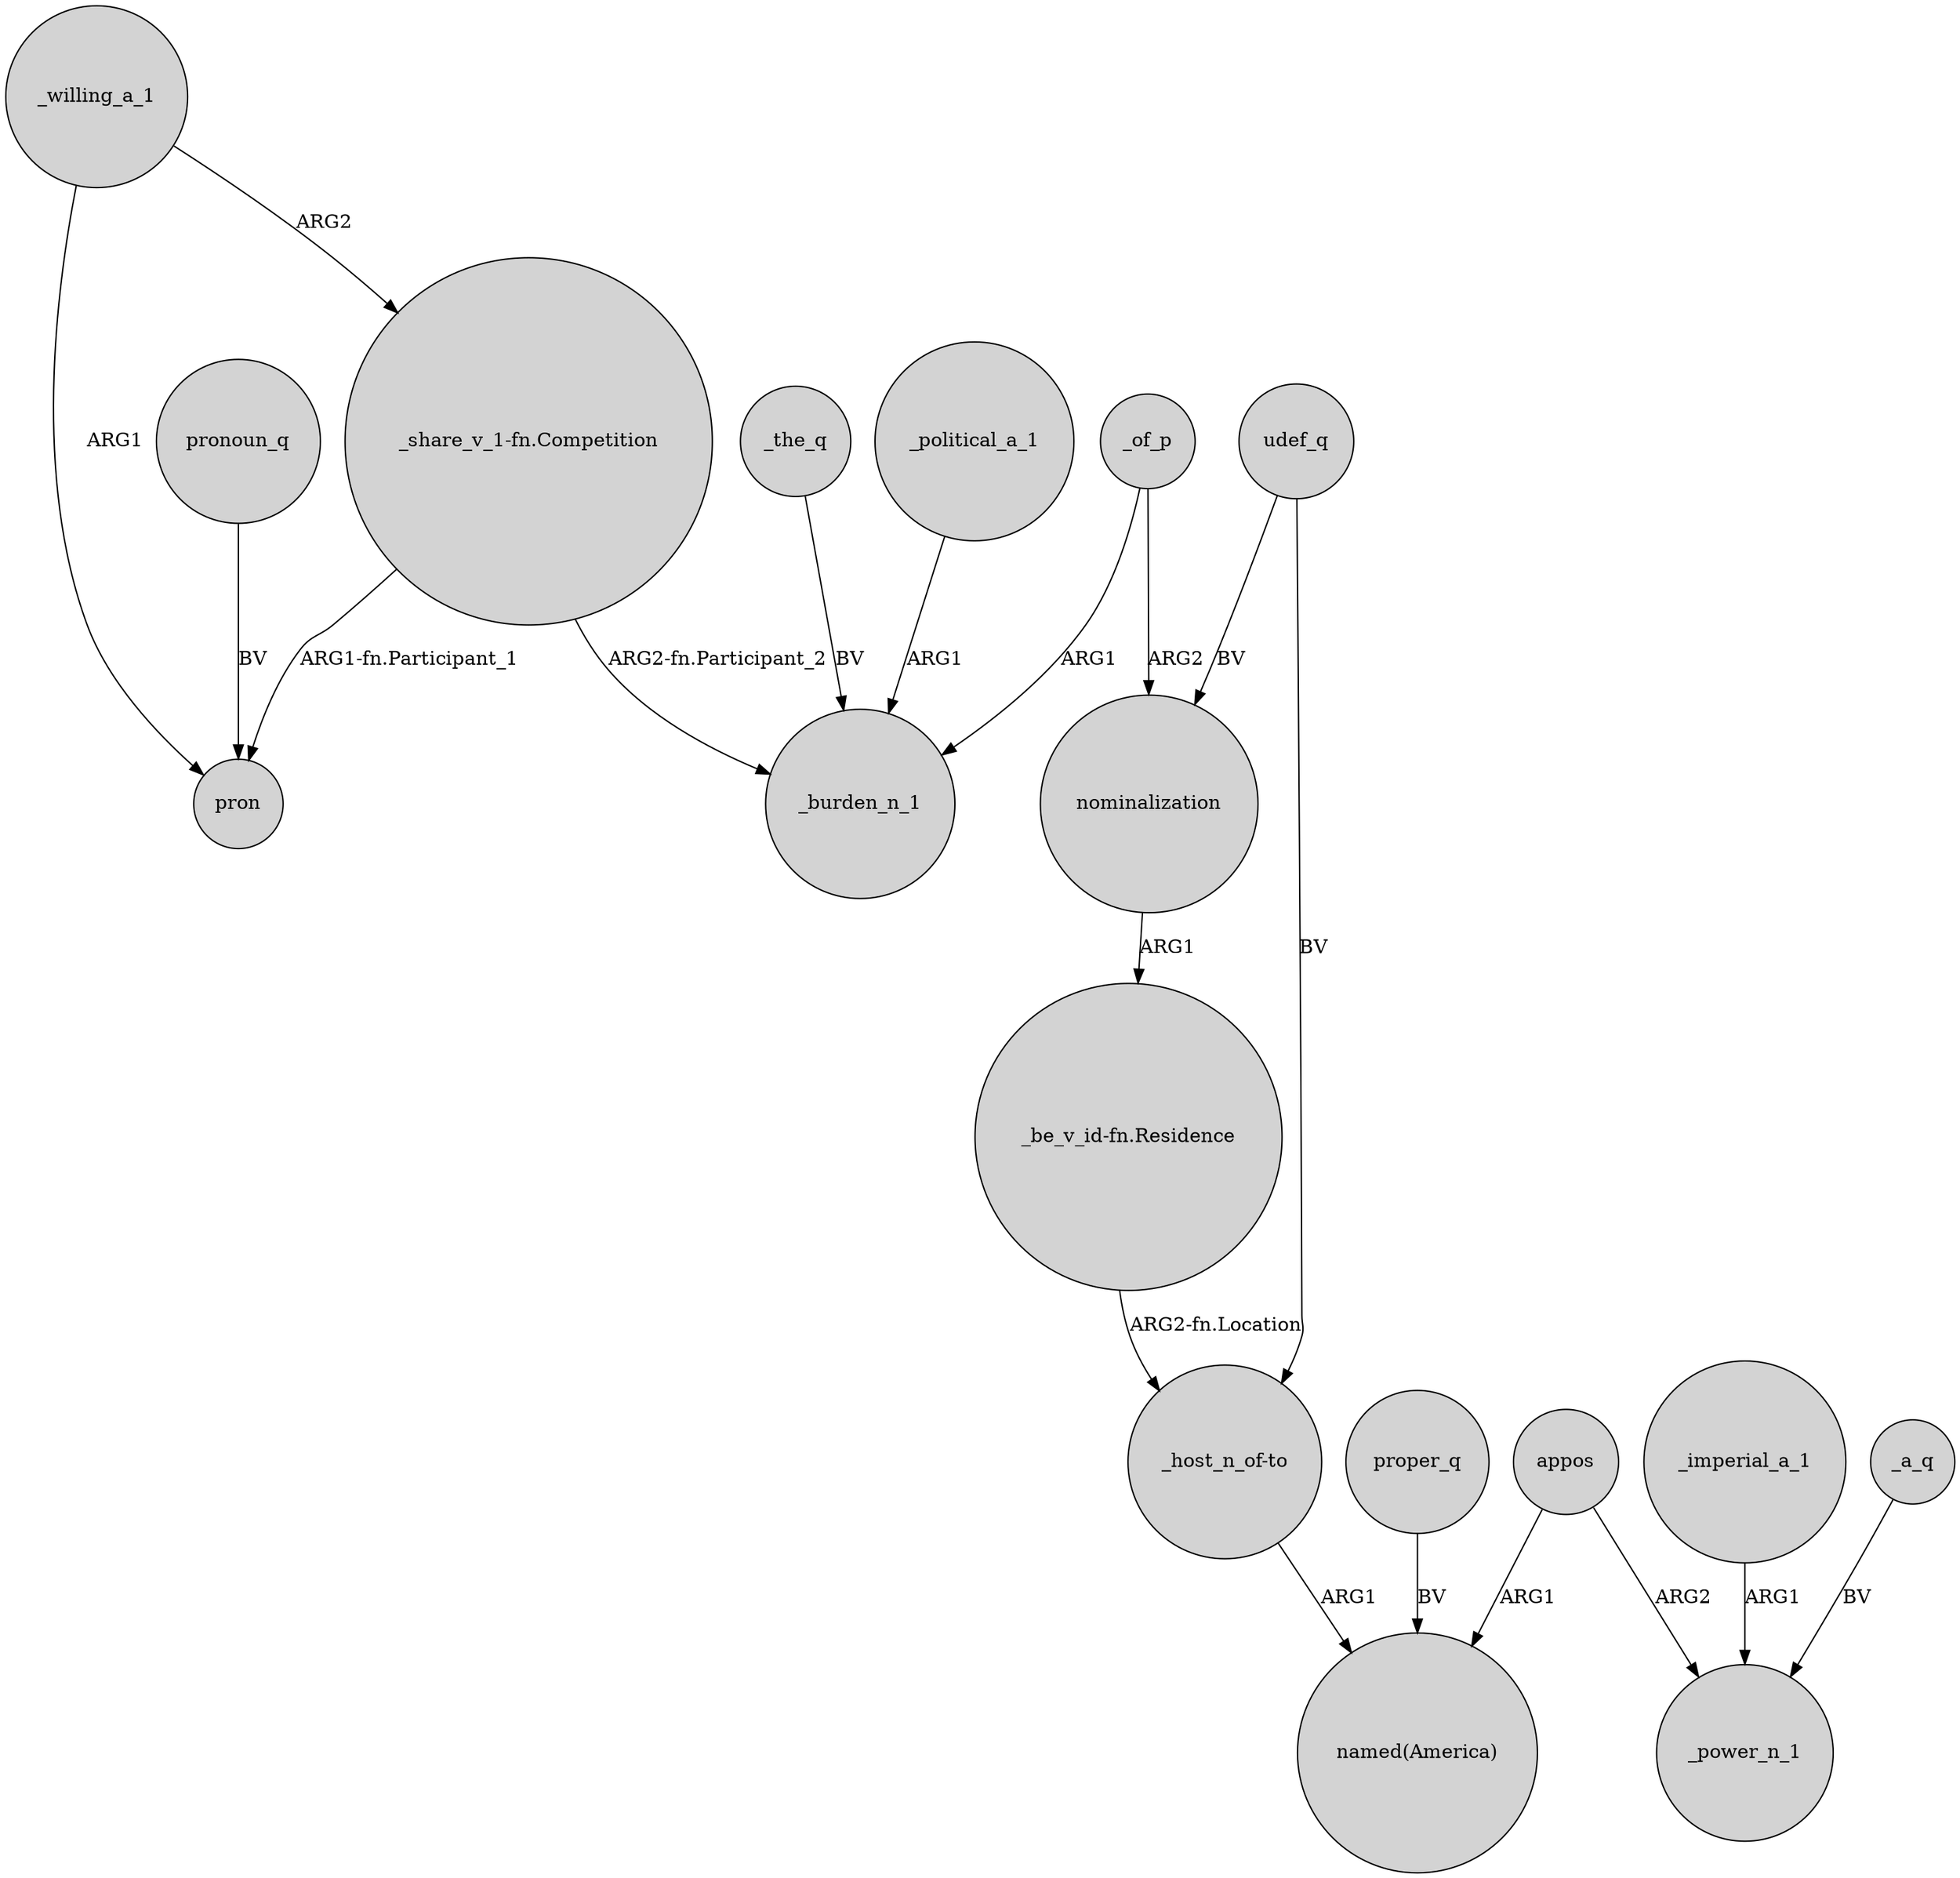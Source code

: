 digraph {
	node [shape=circle style=filled]
	_willing_a_1 -> "_share_v_1-fn.Competition" [label=ARG2]
	nominalization -> "_be_v_id-fn.Residence" [label=ARG1]
	udef_q -> nominalization [label=BV]
	proper_q -> "named(America)" [label=BV]
	"_share_v_1-fn.Competition" -> _burden_n_1 [label="ARG2-fn.Participant_2"]
	_political_a_1 -> _burden_n_1 [label=ARG1]
	_imperial_a_1 -> _power_n_1 [label=ARG1]
	appos -> "named(America)" [label=ARG1]
	_of_p -> nominalization [label=ARG2]
	pronoun_q -> pron [label=BV]
	_of_p -> _burden_n_1 [label=ARG1]
	"_share_v_1-fn.Competition" -> pron [label="ARG1-fn.Participant_1"]
	_willing_a_1 -> pron [label=ARG1]
	_a_q -> _power_n_1 [label=BV]
	"_host_n_of-to" -> "named(America)" [label=ARG1]
	"_be_v_id-fn.Residence" -> "_host_n_of-to" [label="ARG2-fn.Location"]
	_the_q -> _burden_n_1 [label=BV]
	udef_q -> "_host_n_of-to" [label=BV]
	appos -> _power_n_1 [label=ARG2]
}
